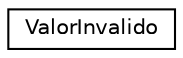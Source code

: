 digraph "Graphical Class Hierarchy"
{
 // LATEX_PDF_SIZE
  edge [fontname="Helvetica",fontsize="10",labelfontname="Helvetica",labelfontsize="10"];
  node [fontname="Helvetica",fontsize="10",shape=record];
  rankdir="LR";
  Node0 [label="ValorInvalido",height=0.2,width=0.4,color="black", fillcolor="white", style="filled",URL="$structValorInvalido.html",tooltip="Exceção lançada quando um valor é considerado inválido para operações na carteira."];
}
